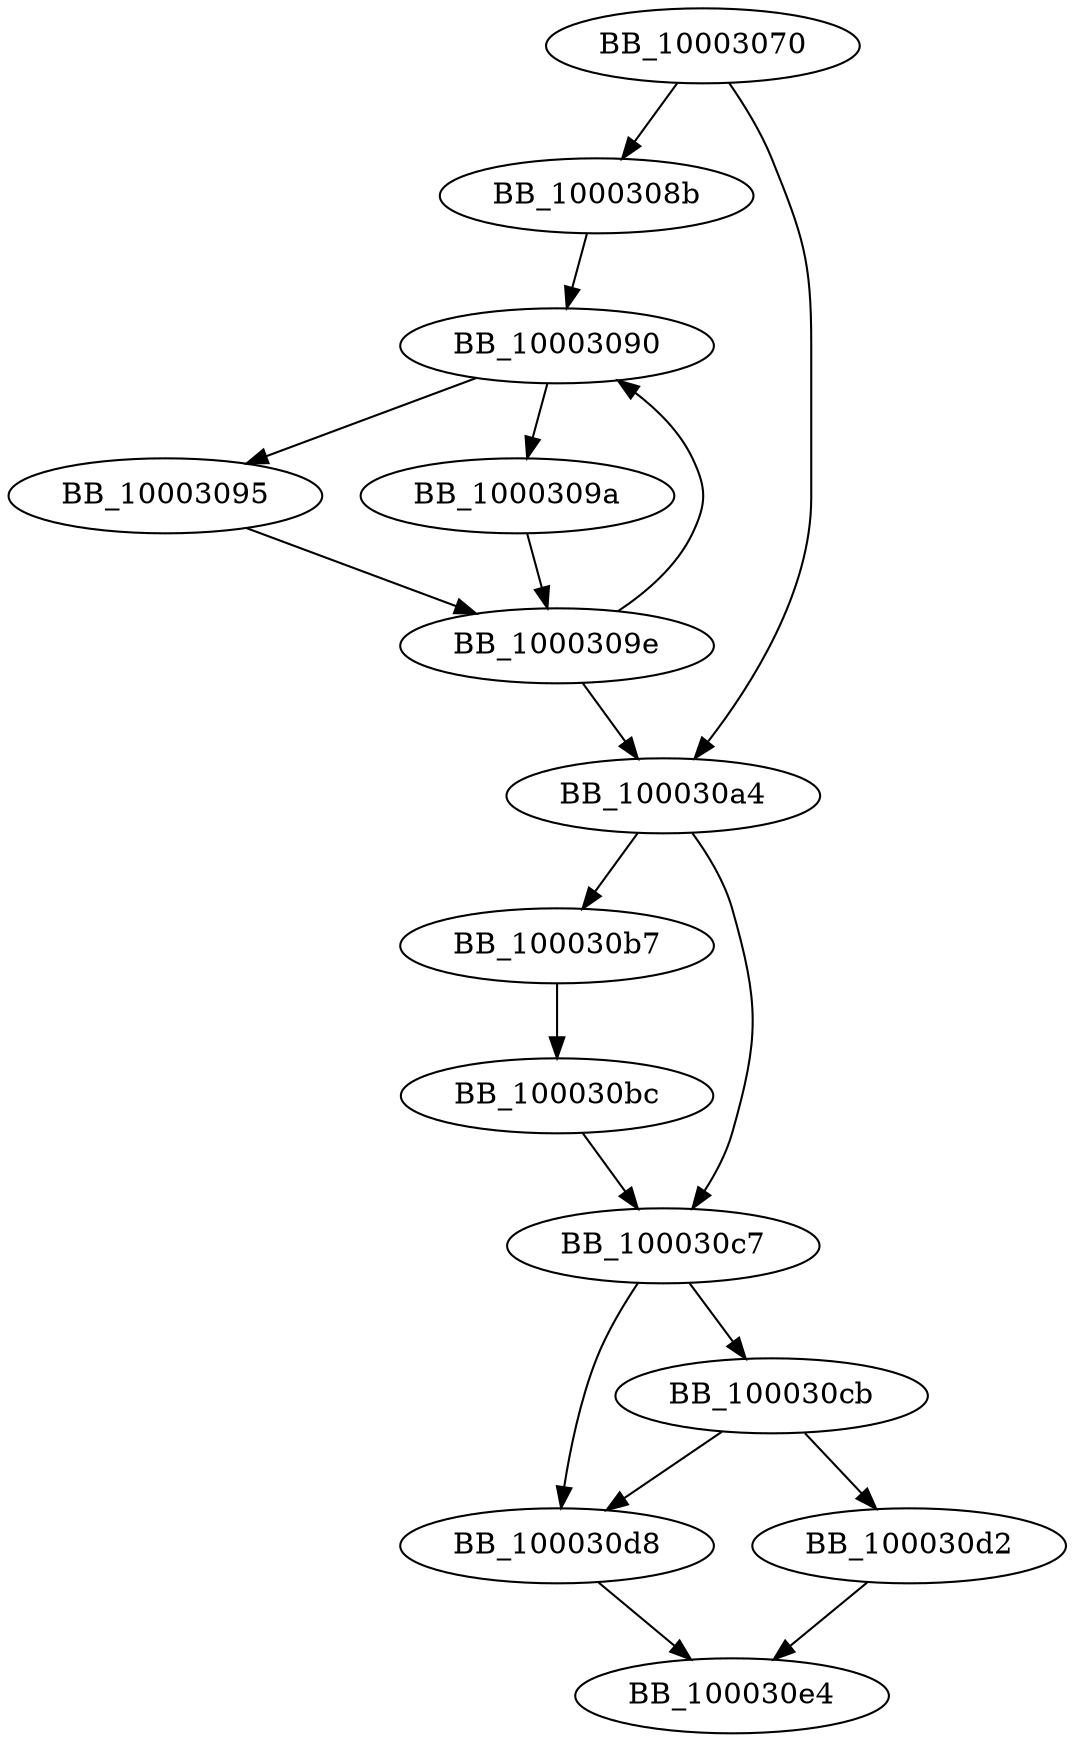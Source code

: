 DiGraph sub_10003070{
BB_10003070->BB_1000308b
BB_10003070->BB_100030a4
BB_1000308b->BB_10003090
BB_10003090->BB_10003095
BB_10003090->BB_1000309a
BB_10003095->BB_1000309e
BB_1000309a->BB_1000309e
BB_1000309e->BB_10003090
BB_1000309e->BB_100030a4
BB_100030a4->BB_100030b7
BB_100030a4->BB_100030c7
BB_100030b7->BB_100030bc
BB_100030bc->BB_100030c7
BB_100030c7->BB_100030cb
BB_100030c7->BB_100030d8
BB_100030cb->BB_100030d2
BB_100030cb->BB_100030d8
BB_100030d2->BB_100030e4
BB_100030d8->BB_100030e4
}
